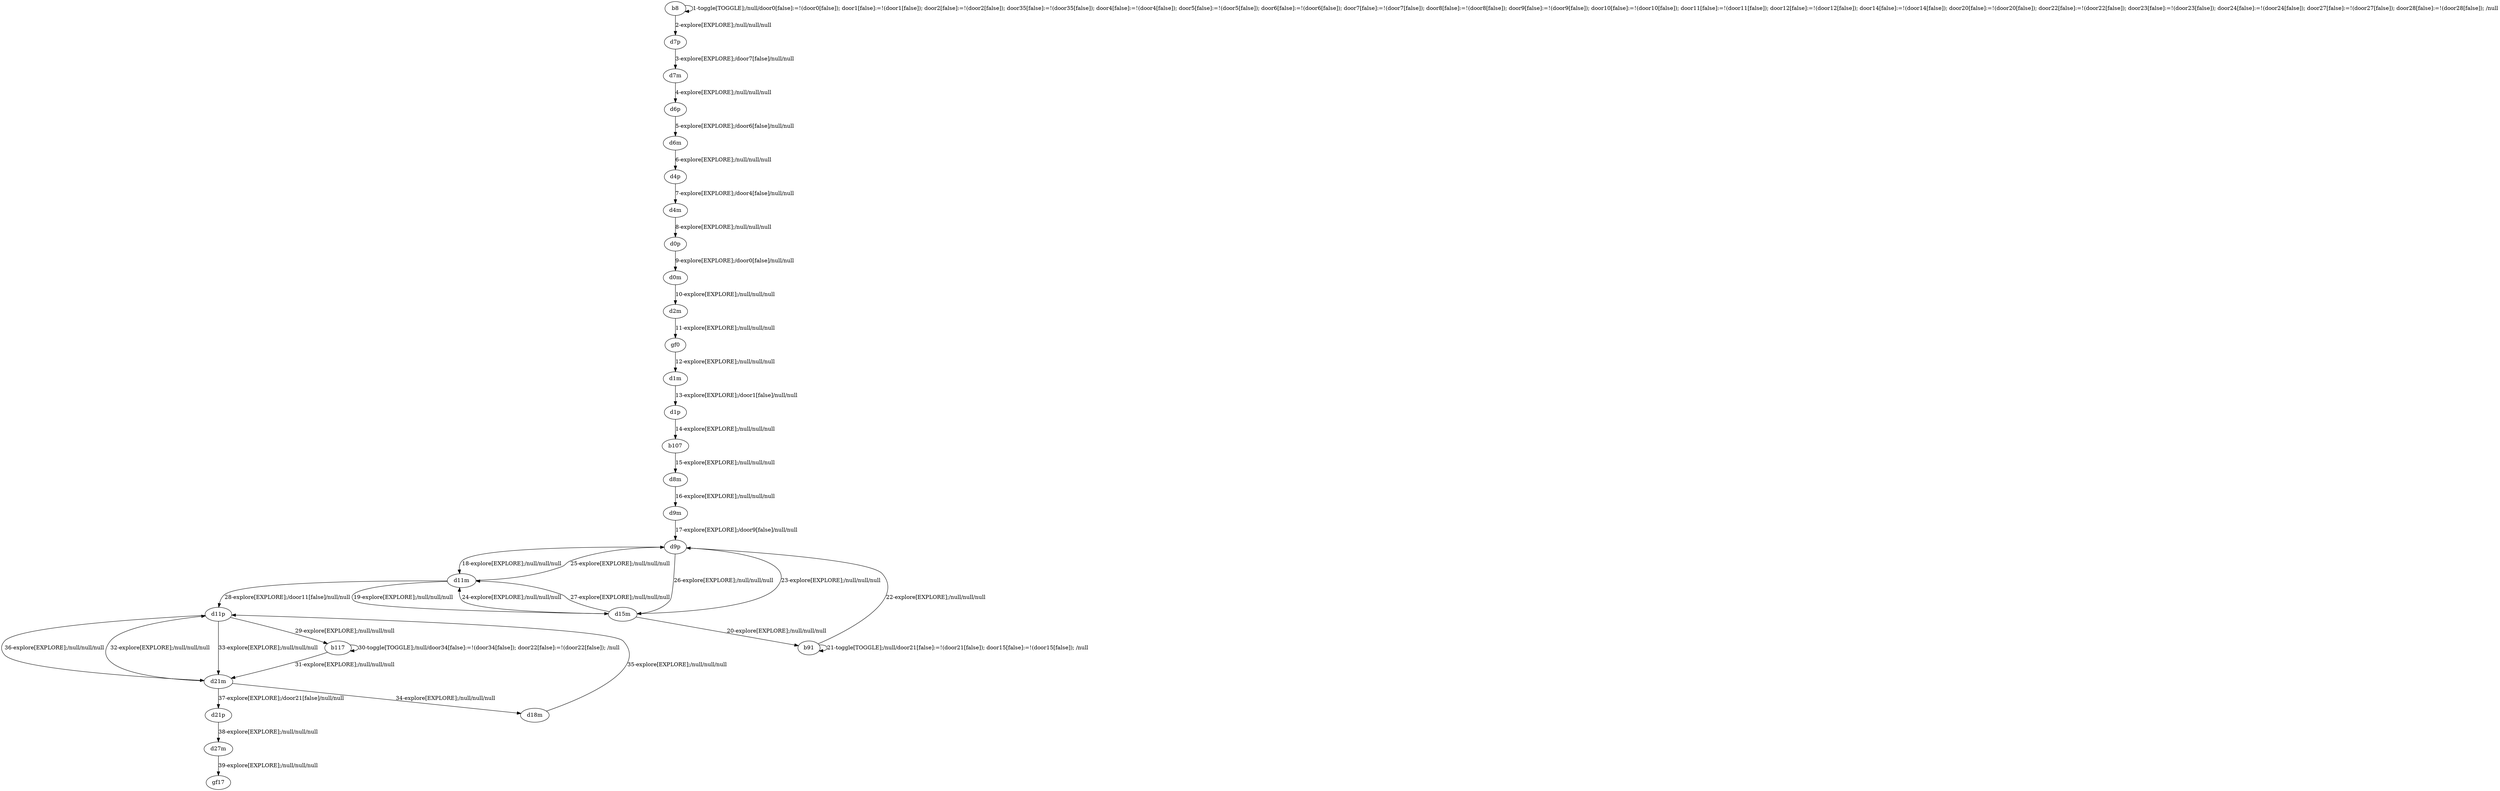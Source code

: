 # Total number of goals covered by this test: 2
# d21p --> d27m
# d27m --> gf17

digraph g {
"b8" -> "b8" [label = "1-toggle[TOGGLE];/null/door0[false]:=!(door0[false]); door1[false]:=!(door1[false]); door2[false]:=!(door2[false]); door35[false]:=!(door35[false]); door4[false]:=!(door4[false]); door5[false]:=!(door5[false]); door6[false]:=!(door6[false]); door7[false]:=!(door7[false]); door8[false]:=!(door8[false]); door9[false]:=!(door9[false]); door10[false]:=!(door10[false]); door11[false]:=!(door11[false]); door12[false]:=!(door12[false]); door14[false]:=!(door14[false]); door20[false]:=!(door20[false]); door22[false]:=!(door22[false]); door23[false]:=!(door23[false]); door24[false]:=!(door24[false]); door27[false]:=!(door27[false]); door28[false]:=!(door28[false]); /null"];
"b8" -> "d7p" [label = "2-explore[EXPLORE];/null/null/null"];
"d7p" -> "d7m" [label = "3-explore[EXPLORE];/door7[false]/null/null"];
"d7m" -> "d6p" [label = "4-explore[EXPLORE];/null/null/null"];
"d6p" -> "d6m" [label = "5-explore[EXPLORE];/door6[false]/null/null"];
"d6m" -> "d4p" [label = "6-explore[EXPLORE];/null/null/null"];
"d4p" -> "d4m" [label = "7-explore[EXPLORE];/door4[false]/null/null"];
"d4m" -> "d0p" [label = "8-explore[EXPLORE];/null/null/null"];
"d0p" -> "d0m" [label = "9-explore[EXPLORE];/door0[false]/null/null"];
"d0m" -> "d2m" [label = "10-explore[EXPLORE];/null/null/null"];
"d2m" -> "gf0" [label = "11-explore[EXPLORE];/null/null/null"];
"gf0" -> "d1m" [label = "12-explore[EXPLORE];/null/null/null"];
"d1m" -> "d1p" [label = "13-explore[EXPLORE];/door1[false]/null/null"];
"d1p" -> "b107" [label = "14-explore[EXPLORE];/null/null/null"];
"b107" -> "d8m" [label = "15-explore[EXPLORE];/null/null/null"];
"d8m" -> "d9m" [label = "16-explore[EXPLORE];/null/null/null"];
"d9m" -> "d9p" [label = "17-explore[EXPLORE];/door9[false]/null/null"];
"d9p" -> "d11m" [label = "18-explore[EXPLORE];/null/null/null"];
"d11m" -> "d15m" [label = "19-explore[EXPLORE];/null/null/null"];
"d15m" -> "b91" [label = "20-explore[EXPLORE];/null/null/null"];
"b91" -> "b91" [label = "21-toggle[TOGGLE];/null/door21[false]:=!(door21[false]); door15[false]:=!(door15[false]); /null"];
"b91" -> "d9p" [label = "22-explore[EXPLORE];/null/null/null"];
"d9p" -> "d15m" [label = "23-explore[EXPLORE];/null/null/null"];
"d15m" -> "d11m" [label = "24-explore[EXPLORE];/null/null/null"];
"d11m" -> "d9p" [label = "25-explore[EXPLORE];/null/null/null"];
"d9p" -> "d15m" [label = "26-explore[EXPLORE];/null/null/null"];
"d15m" -> "d11m" [label = "27-explore[EXPLORE];/null/null/null"];
"d11m" -> "d11p" [label = "28-explore[EXPLORE];/door11[false]/null/null"];
"d11p" -> "b117" [label = "29-explore[EXPLORE];/null/null/null"];
"b117" -> "b117" [label = "30-toggle[TOGGLE];/null/door34[false]:=!(door34[false]); door22[false]:=!(door22[false]); /null"];
"b117" -> "d21m" [label = "31-explore[EXPLORE];/null/null/null"];
"d21m" -> "d11p" [label = "32-explore[EXPLORE];/null/null/null"];
"d11p" -> "d21m" [label = "33-explore[EXPLORE];/null/null/null"];
"d21m" -> "d18m" [label = "34-explore[EXPLORE];/null/null/null"];
"d18m" -> "d11p" [label = "35-explore[EXPLORE];/null/null/null"];
"d11p" -> "d21m" [label = "36-explore[EXPLORE];/null/null/null"];
"d21m" -> "d21p" [label = "37-explore[EXPLORE];/door21[false]/null/null"];
"d21p" -> "d27m" [label = "38-explore[EXPLORE];/null/null/null"];
"d27m" -> "gf17" [label = "39-explore[EXPLORE];/null/null/null"];
}